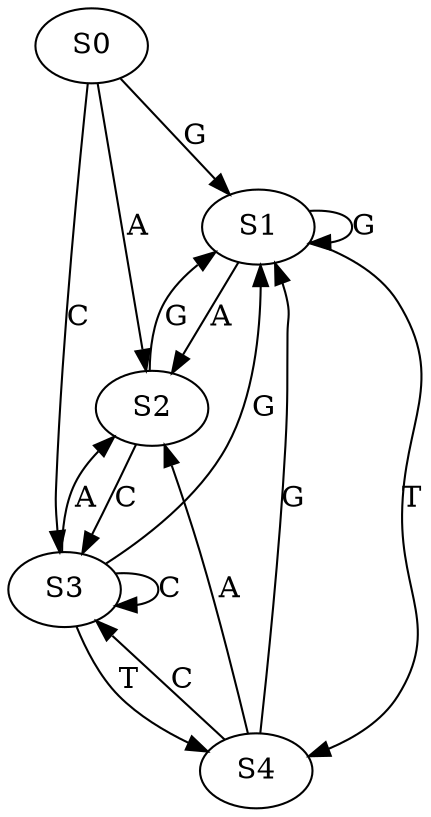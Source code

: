 strict digraph  {
	S0 -> S1 [ label = G ];
	S0 -> S2 [ label = A ];
	S0 -> S3 [ label = C ];
	S1 -> S4 [ label = T ];
	S1 -> S2 [ label = A ];
	S1 -> S1 [ label = G ];
	S2 -> S1 [ label = G ];
	S2 -> S3 [ label = C ];
	S3 -> S4 [ label = T ];
	S3 -> S2 [ label = A ];
	S3 -> S3 [ label = C ];
	S3 -> S1 [ label = G ];
	S4 -> S2 [ label = A ];
	S4 -> S1 [ label = G ];
	S4 -> S3 [ label = C ];
}
